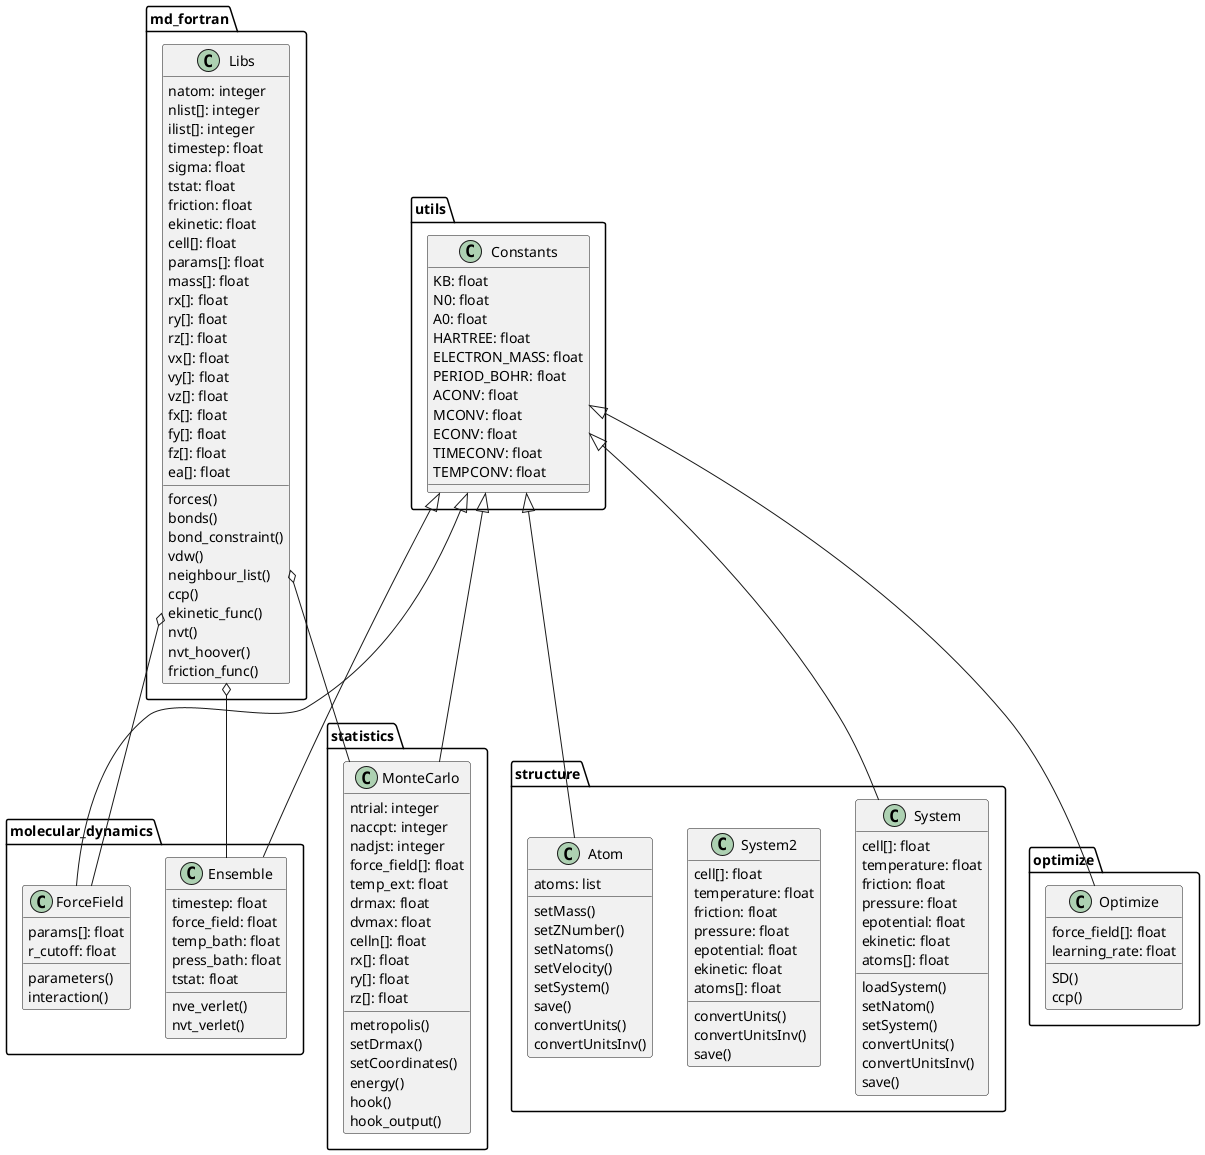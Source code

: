 @startuml M3L
package utils{
    class Constants{
        KB: float
        N0: float
        A0: float
        HARTREE: float
        ELECTRON_MASS: float
        PERIOD_BOHR: float
        ACONV: float
        MCONV: float
        ECONV: float
        TIMECONV: float
        TEMPCONV: float
    }
  }
package molecular_dynamics{
    class Ensemble{
        timestep: float
        force_field: float
        temp_bath: float
        press_bath: float
        tstat: float
        nve_verlet()
        nvt_verlet()
    }
    class ForceField{
        params[]: float
        r_cutoff: float
        parameters()
        interaction()
  }
}
package structure{
    class System{
      cell[]: float
      temperature: float
      friction: float
      pressure: float
      epotential: float
      ekinetic: float
      atoms[]: float
      loadSystem()
      setNatom()
      setSystem()
      convertUnits()
      convertUnitsInv()
      save()
    }
    class System2{
      cell[]: float
      temperature: float
      friction: float
      pressure: float
      epotential: float
      ekinetic: float
      atoms[]: float
      convertUnits()
      convertUnitsInv()
      save()
    }
    class Atom{
        atoms: list
        setMass()
        setZNumber()
        setNatoms()
        setVelocity()
        setSystem()
        save()
        convertUnits()
        convertUnitsInv()
    }
}
package optimize{
    class Optimize{
        force_field[]: float
        learning_rate: float
        SD()
        ccp()
    }
}
package statistics{
    class MonteCarlo{
        ntrial: integer
        naccpt: integer
        nadjst: integer
        force_field[]: float
        temp_ext: float
        drmax: float
        dvmax: float
        celln[]: float
        rx[]: float
        ry[]: float
        rz[]: float
        metropolis()
        setDrmax()
        setCoordinates()
        energy()
        hook()
        hook_output()
    }
}
package md_fortran{
    class Libs{
      natom: integer
      nlist[]: integer
      ilist[]: integer
      timestep: float
      sigma: float
      tstat: float
      friction: float
      ekinetic: float
      cell[]: float
      params[]: float
      mass[]: float
      rx[]: float
      ry[]: float
      rz[]: float
      vx[]: float
      vy[]: float
      vz[]: float
      fx[]: float
      fy[]: float
      fz[]: float
      ea[]: float
      forces()
      bonds()
      bond_constraint()
      vdw()
      neighbour_list()
      ccp()
      ekinetic_func()
      nvt()
      nvt_hoover()
      friction_func()
    }
}
Constants <|-- Optimize
Constants <|-- Atom
Constants <|-- ForceField
Constants <|-- Ensemble
Constants <|-- System
Constants <|-- MonteCarlo
Libs o-- ForceField
Libs o-- Ensemble
Libs o-- MonteCarlo
@enduml
